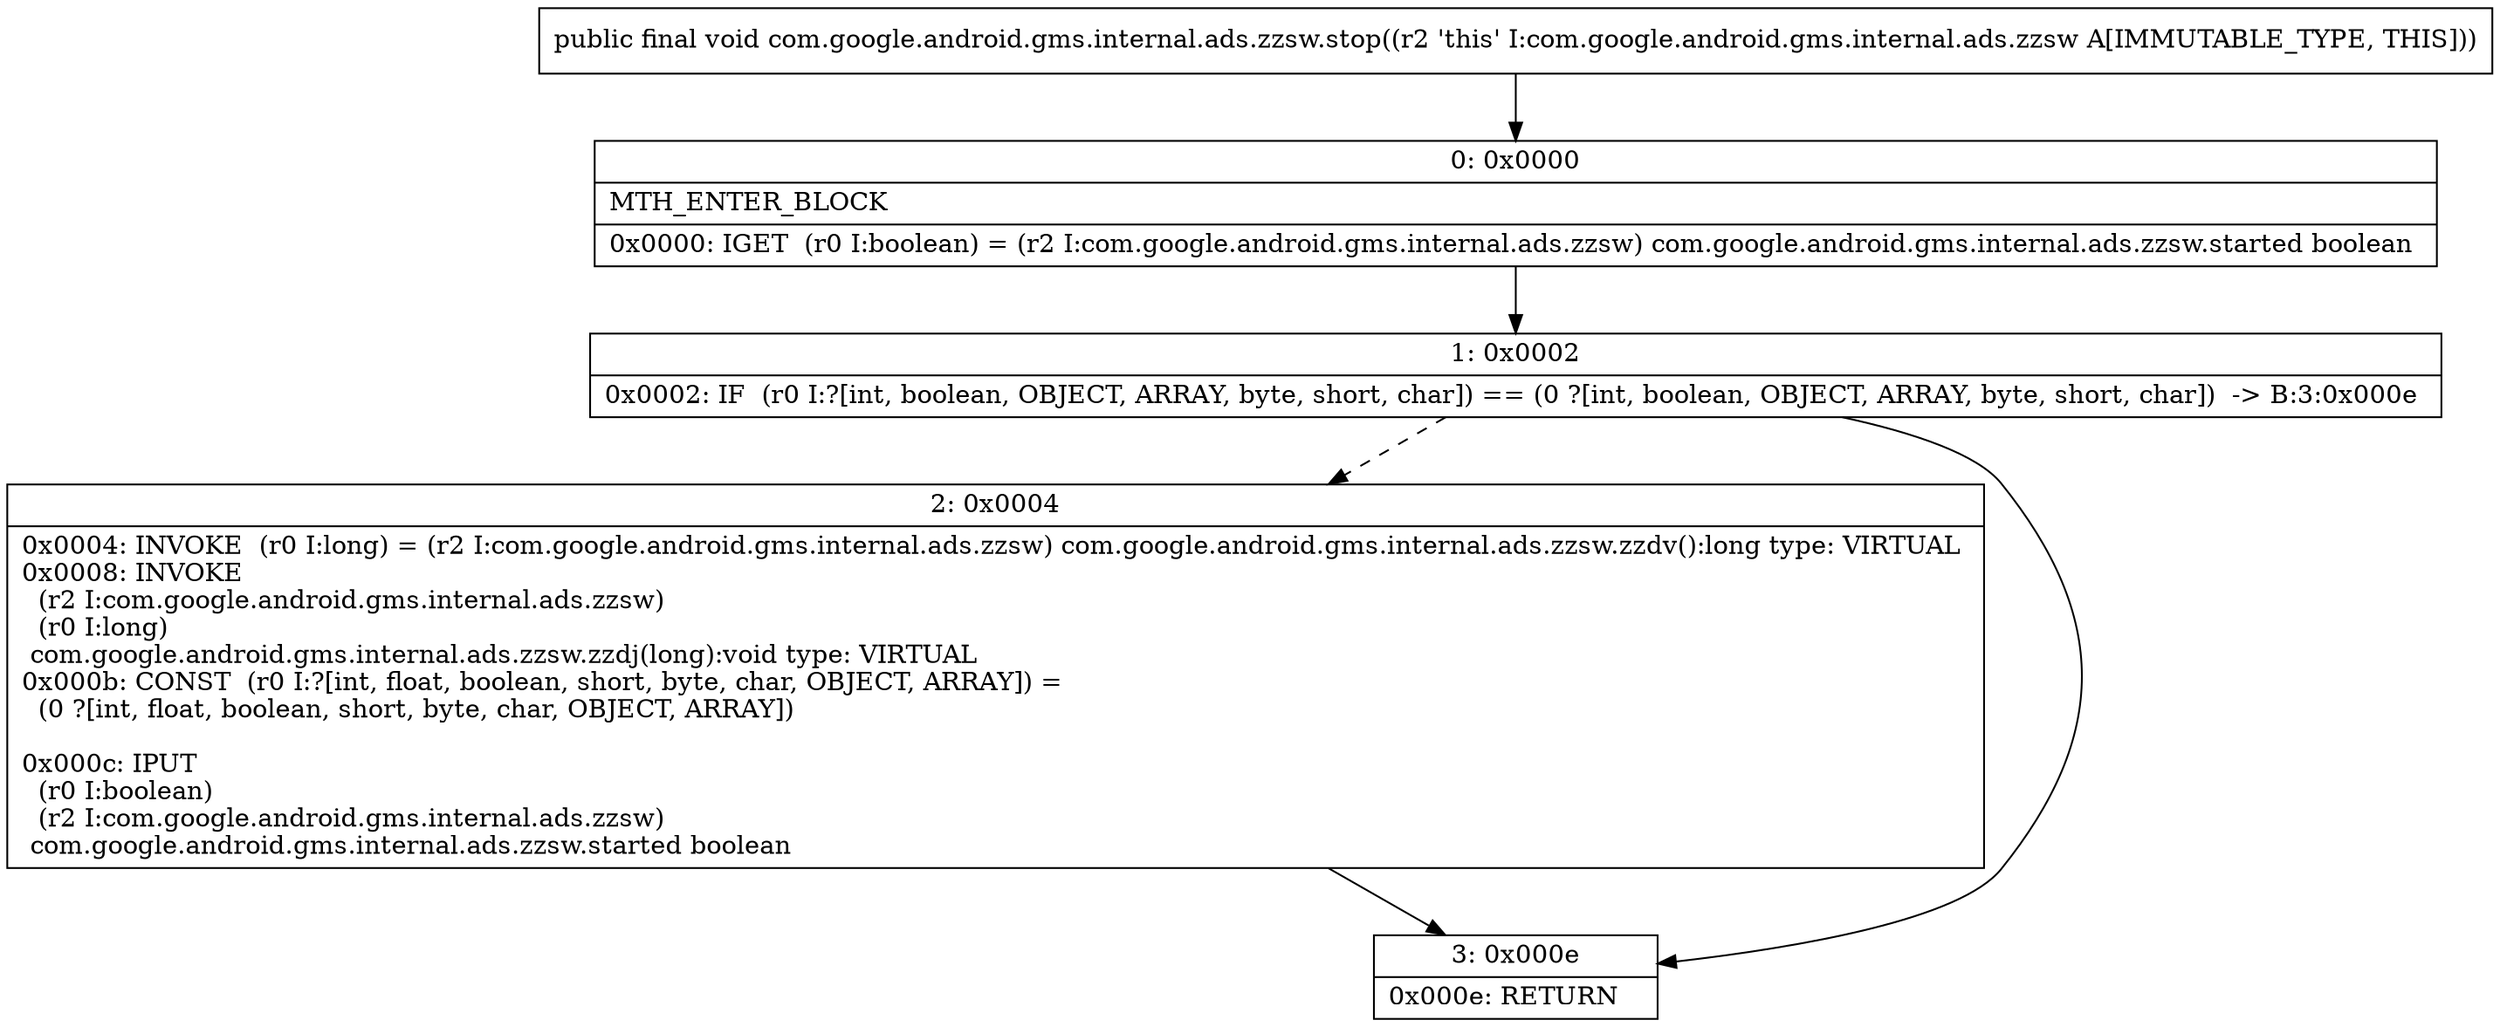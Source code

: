 digraph "CFG forcom.google.android.gms.internal.ads.zzsw.stop()V" {
Node_0 [shape=record,label="{0\:\ 0x0000|MTH_ENTER_BLOCK\l|0x0000: IGET  (r0 I:boolean) = (r2 I:com.google.android.gms.internal.ads.zzsw) com.google.android.gms.internal.ads.zzsw.started boolean \l}"];
Node_1 [shape=record,label="{1\:\ 0x0002|0x0002: IF  (r0 I:?[int, boolean, OBJECT, ARRAY, byte, short, char]) == (0 ?[int, boolean, OBJECT, ARRAY, byte, short, char])  \-\> B:3:0x000e \l}"];
Node_2 [shape=record,label="{2\:\ 0x0004|0x0004: INVOKE  (r0 I:long) = (r2 I:com.google.android.gms.internal.ads.zzsw) com.google.android.gms.internal.ads.zzsw.zzdv():long type: VIRTUAL \l0x0008: INVOKE  \l  (r2 I:com.google.android.gms.internal.ads.zzsw)\l  (r0 I:long)\l com.google.android.gms.internal.ads.zzsw.zzdj(long):void type: VIRTUAL \l0x000b: CONST  (r0 I:?[int, float, boolean, short, byte, char, OBJECT, ARRAY]) = \l  (0 ?[int, float, boolean, short, byte, char, OBJECT, ARRAY])\l \l0x000c: IPUT  \l  (r0 I:boolean)\l  (r2 I:com.google.android.gms.internal.ads.zzsw)\l com.google.android.gms.internal.ads.zzsw.started boolean \l}"];
Node_3 [shape=record,label="{3\:\ 0x000e|0x000e: RETURN   \l}"];
MethodNode[shape=record,label="{public final void com.google.android.gms.internal.ads.zzsw.stop((r2 'this' I:com.google.android.gms.internal.ads.zzsw A[IMMUTABLE_TYPE, THIS])) }"];
MethodNode -> Node_0;
Node_0 -> Node_1;
Node_1 -> Node_2[style=dashed];
Node_1 -> Node_3;
Node_2 -> Node_3;
}

